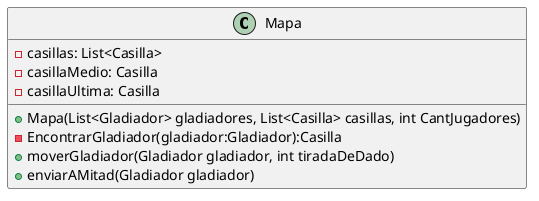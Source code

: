 @startuml
class Mapa {
    - casillas: List<Casilla>
    - casillaMedio: Casilla
    - casillaUltima: Casilla
    + Mapa(List<Gladiador> gladiadores, List<Casilla> casillas, int CantJugadores)
    - EncontrarGladiador(gladiador:Gladiador):Casilla
    + moverGladiador(Gladiador gladiador, int tiradaDeDado)
    + enviarAMitad(Gladiador gladiador)
}
@enduml
